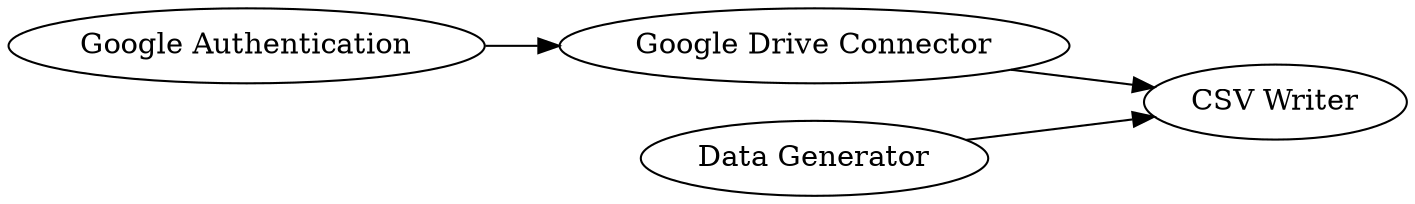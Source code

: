 digraph {
	2 -> 1
	1 -> 4
	3 -> 4
	1 [label="Google Drive Connector"]
	4 [label="CSV Writer"]
	3 [label="Data Generator"]
	2 [label="Google Authentication"]
	rankdir=LR
}
